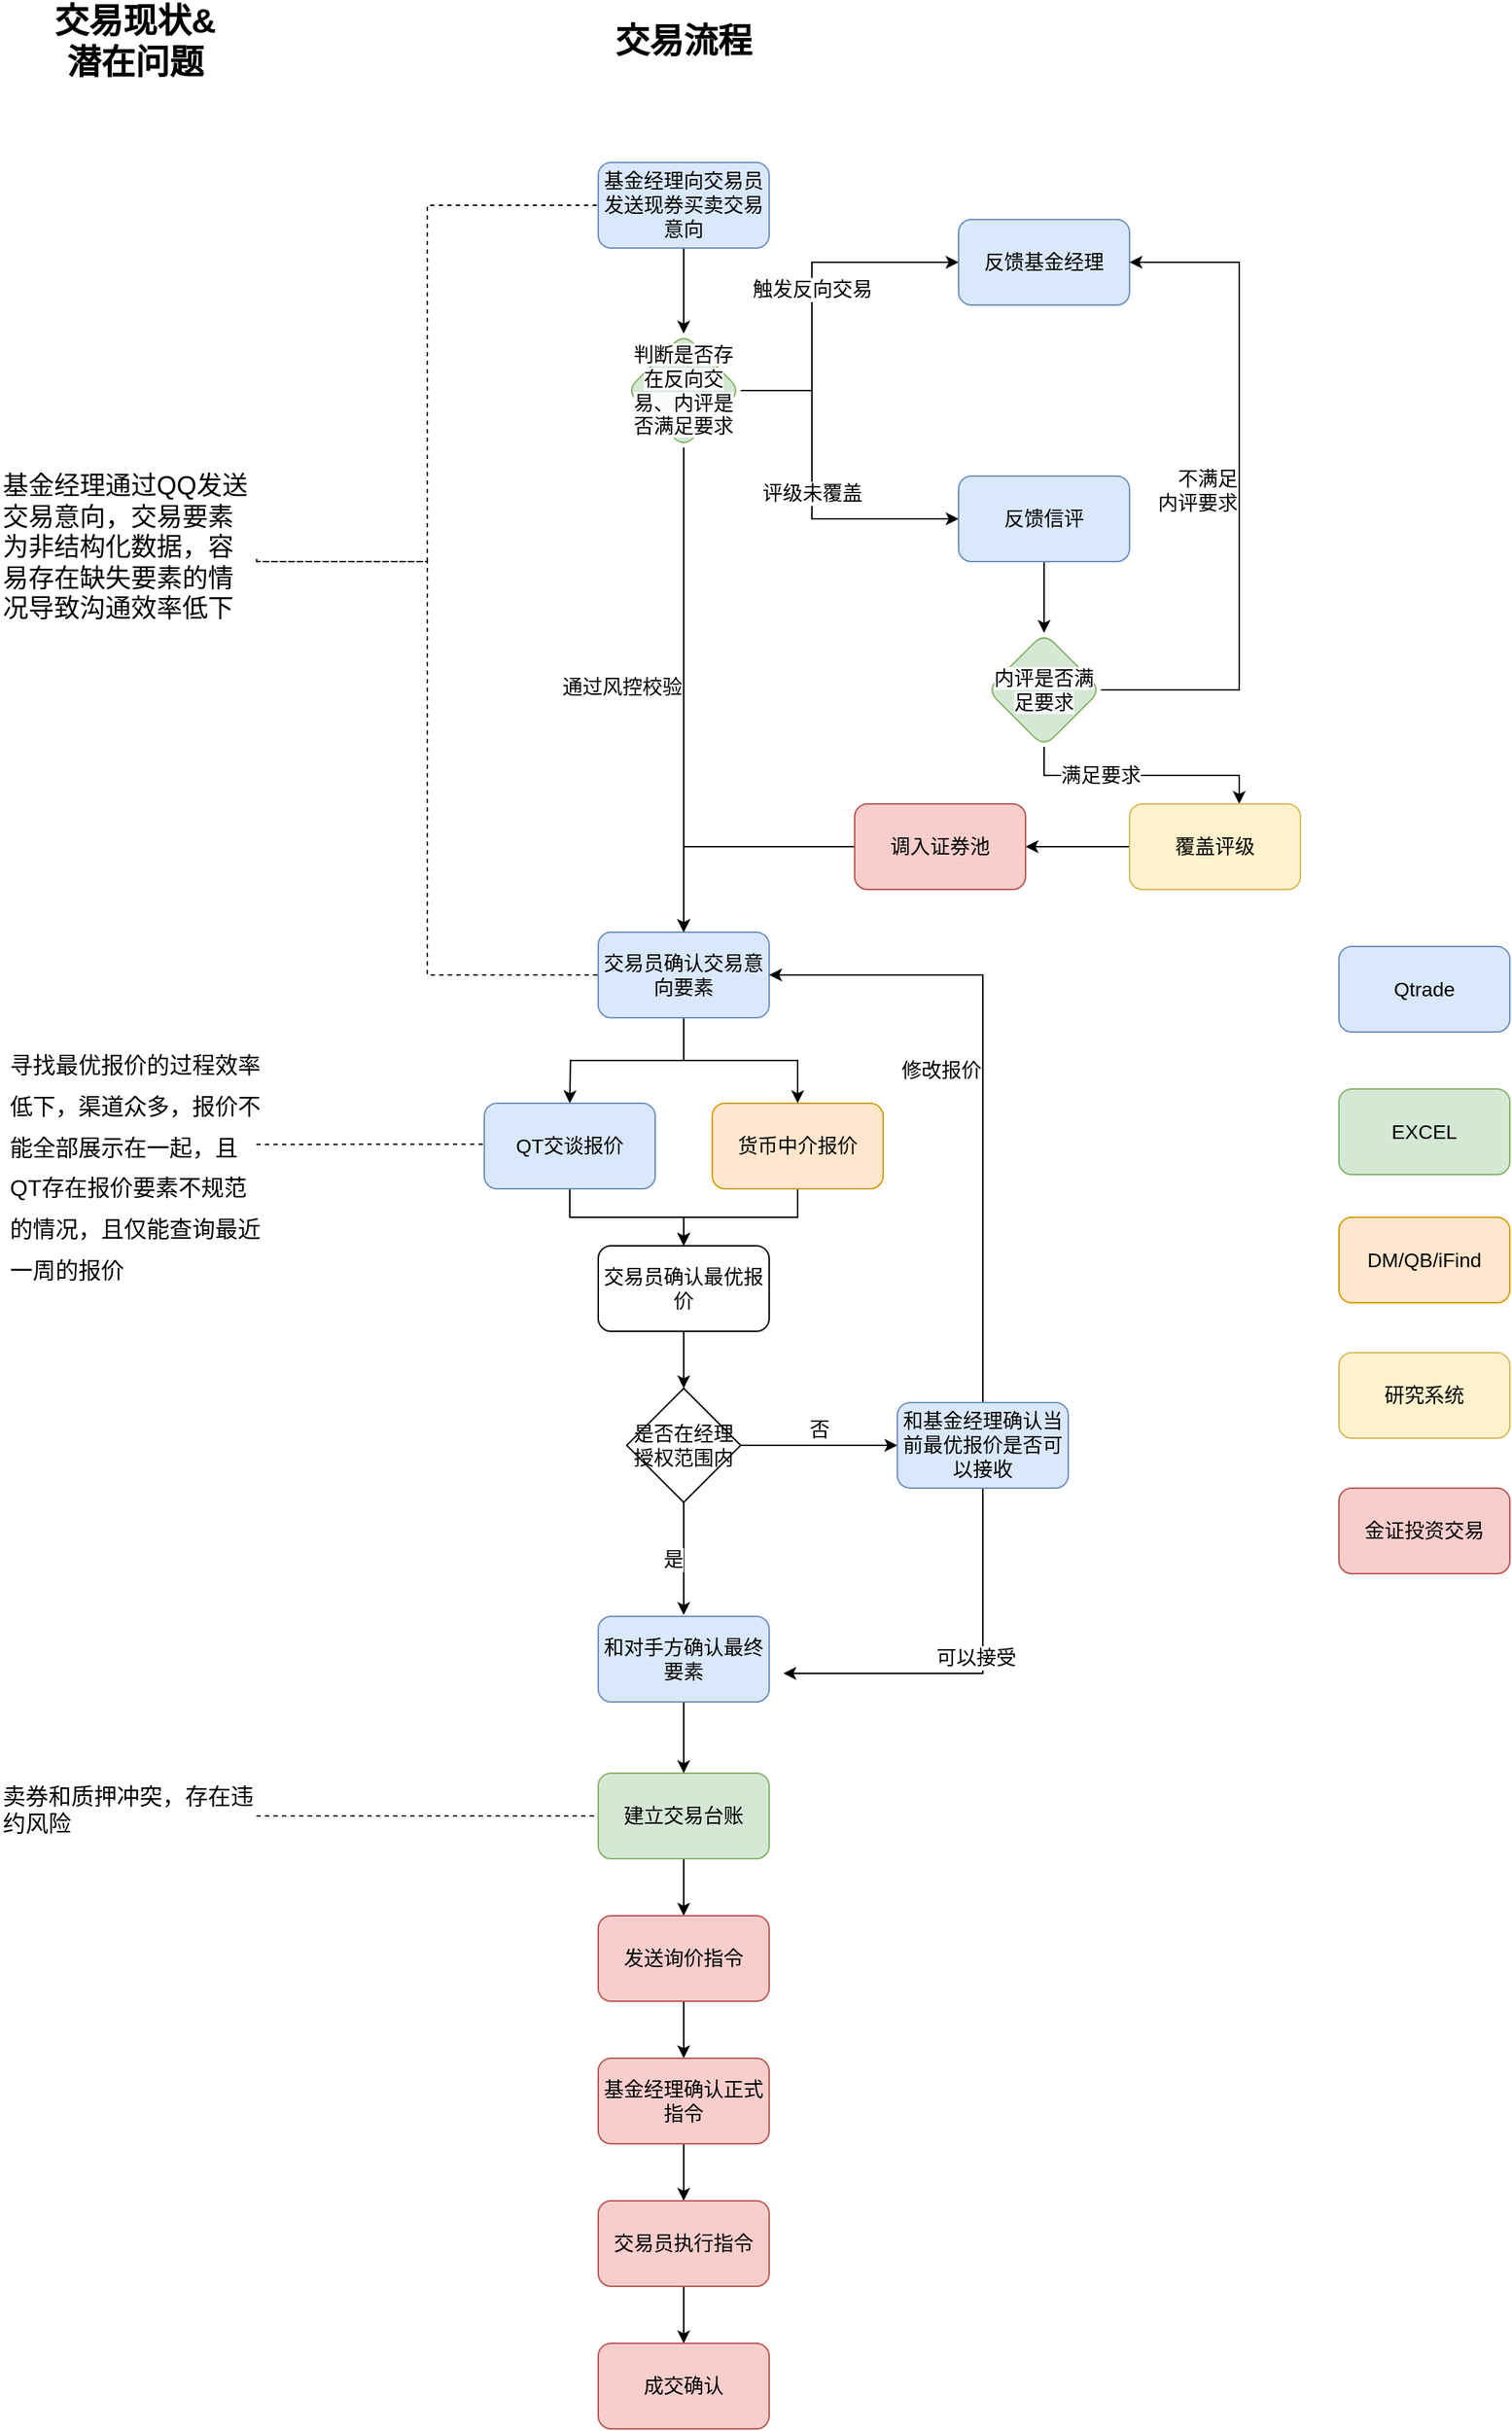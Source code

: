 <mxfile version="26.1.0">
  <diagram id="C5RBs43oDa-KdzZeNtuy" name="Page-1">
    <mxGraphModel dx="2936" dy="2669" grid="1" gridSize="10" guides="1" tooltips="1" connect="1" arrows="1" fold="1" page="1" pageScale="1" pageWidth="827" pageHeight="1169" math="0" shadow="0">
      <root>
        <mxCell id="WIyWlLk6GJQsqaUBKTNV-0" />
        <mxCell id="WIyWlLk6GJQsqaUBKTNV-1" parent="WIyWlLk6GJQsqaUBKTNV-0" />
        <mxCell id="rE41ixS500IUOI0nH0Pi-16" value="通过风控校验" style="edgeStyle=orthogonalEdgeStyle;rounded=0;orthogonalLoop=1;jettySize=auto;html=1;exitX=0.5;exitY=1;exitDx=0;exitDy=0;fontSize=14;verticalAlign=middle;align=right;" edge="1" parent="WIyWlLk6GJQsqaUBKTNV-1" source="rE41ixS500IUOI0nH0Pi-52" target="rE41ixS500IUOI0nH0Pi-0">
          <mxGeometry x="-0.012" relative="1" as="geometry">
            <mxPoint x="220.0" y="-60" as="sourcePoint" />
            <mxPoint x="220.0" y="120" as="targetPoint" />
            <mxPoint as="offset" />
          </mxGeometry>
        </mxCell>
        <mxCell id="rE41ixS500IUOI0nH0Pi-66" style="edgeStyle=orthogonalEdgeStyle;rounded=0;orthogonalLoop=1;jettySize=auto;html=1;exitX=0.5;exitY=1;exitDx=0;exitDy=0;entryX=0.5;entryY=0;entryDx=0;entryDy=0;" edge="1" parent="WIyWlLk6GJQsqaUBKTNV-1" source="WIyWlLk6GJQsqaUBKTNV-3" target="rE41ixS500IUOI0nH0Pi-52">
          <mxGeometry relative="1" as="geometry" />
        </mxCell>
        <mxCell id="WIyWlLk6GJQsqaUBKTNV-3" value="基金经理向交易员发送现券买卖交易意向" style="rounded=1;whiteSpace=wrap;html=1;fontSize=14;glass=0;strokeWidth=1;shadow=0;fillColor=#dae8fc;strokeColor=#6c8ebf;" parent="WIyWlLk6GJQsqaUBKTNV-1" vertex="1">
          <mxGeometry x="160" y="-250" width="120" height="60" as="geometry" />
        </mxCell>
        <mxCell id="rE41ixS500IUOI0nH0Pi-15" style="edgeStyle=orthogonalEdgeStyle;rounded=0;orthogonalLoop=1;jettySize=auto;html=1;exitX=0.5;exitY=1;exitDx=0;exitDy=0;entryX=0.5;entryY=0;entryDx=0;entryDy=0;fontSize=14;" edge="1" parent="WIyWlLk6GJQsqaUBKTNV-1" source="rE41ixS500IUOI0nH0Pi-0">
          <mxGeometry relative="1" as="geometry">
            <mxPoint x="140.0" y="410" as="targetPoint" />
          </mxGeometry>
        </mxCell>
        <mxCell id="rE41ixS500IUOI0nH0Pi-19" style="edgeStyle=orthogonalEdgeStyle;rounded=0;orthogonalLoop=1;jettySize=auto;html=1;exitX=0.5;exitY=1;exitDx=0;exitDy=0;entryX=0.5;entryY=0;entryDx=0;entryDy=0;fontSize=14;" edge="1" parent="WIyWlLk6GJQsqaUBKTNV-1" source="rE41ixS500IUOI0nH0Pi-0" target="rE41ixS500IUOI0nH0Pi-17">
          <mxGeometry relative="1" as="geometry" />
        </mxCell>
        <mxCell id="rE41ixS500IUOI0nH0Pi-0" value="交易员确认交易意向要素" style="rounded=1;whiteSpace=wrap;html=1;fillColor=#dae8fc;strokeColor=#6c8ebf;fontSize=14;" vertex="1" parent="WIyWlLk6GJQsqaUBKTNV-1">
          <mxGeometry x="160" y="290" width="120" height="60" as="geometry" />
        </mxCell>
        <mxCell id="rE41ixS500IUOI0nH0Pi-2" style="edgeStyle=orthogonalEdgeStyle;rounded=0;orthogonalLoop=1;jettySize=auto;html=1;exitX=0.5;exitY=1;exitDx=0;exitDy=0;fontSize=14;" edge="1" parent="WIyWlLk6GJQsqaUBKTNV-1" source="rE41ixS500IUOI0nH0Pi-0" target="rE41ixS500IUOI0nH0Pi-0">
          <mxGeometry relative="1" as="geometry" />
        </mxCell>
        <mxCell id="rE41ixS500IUOI0nH0Pi-21" style="edgeStyle=orthogonalEdgeStyle;rounded=0;orthogonalLoop=1;jettySize=auto;html=1;exitX=0.5;exitY=1;exitDx=0;exitDy=0;entryX=0.5;entryY=0;entryDx=0;entryDy=0;fontSize=14;" edge="1" parent="WIyWlLk6GJQsqaUBKTNV-1" target="rE41ixS500IUOI0nH0Pi-20">
          <mxGeometry relative="1" as="geometry">
            <mxPoint x="140.0" y="470" as="sourcePoint" />
            <Array as="points">
              <mxPoint x="140" y="490" />
              <mxPoint x="220" y="490" />
            </Array>
          </mxGeometry>
        </mxCell>
        <mxCell id="rE41ixS500IUOI0nH0Pi-12" value="QT交谈报价" style="rounded=1;whiteSpace=wrap;html=1;fillColor=#dae8fc;strokeColor=#6c8ebf;fontSize=14;" vertex="1" parent="WIyWlLk6GJQsqaUBKTNV-1">
          <mxGeometry x="80" y="410" width="120" height="60" as="geometry" />
        </mxCell>
        <mxCell id="rE41ixS500IUOI0nH0Pi-34" style="edgeStyle=orthogonalEdgeStyle;rounded=0;orthogonalLoop=1;jettySize=auto;html=1;exitX=0.5;exitY=1;exitDx=0;exitDy=0;entryX=0.5;entryY=0;entryDx=0;entryDy=0;fontSize=14;" edge="1" parent="WIyWlLk6GJQsqaUBKTNV-1" source="rE41ixS500IUOI0nH0Pi-17" target="rE41ixS500IUOI0nH0Pi-20">
          <mxGeometry relative="1" as="geometry" />
        </mxCell>
        <mxCell id="rE41ixS500IUOI0nH0Pi-17" value="货币中介报价" style="rounded=1;whiteSpace=wrap;html=1;fillColor=#ffe6cc;strokeColor=#d79b00;fontSize=14;" vertex="1" parent="WIyWlLk6GJQsqaUBKTNV-1">
          <mxGeometry x="240" y="410" width="120" height="60" as="geometry" />
        </mxCell>
        <mxCell id="rE41ixS500IUOI0nH0Pi-24" style="edgeStyle=orthogonalEdgeStyle;rounded=0;orthogonalLoop=1;jettySize=auto;html=1;exitX=0.5;exitY=1;exitDx=0;exitDy=0;entryX=0.5;entryY=0;entryDx=0;entryDy=0;fontSize=14;" edge="1" parent="WIyWlLk6GJQsqaUBKTNV-1" source="rE41ixS500IUOI0nH0Pi-20" target="rE41ixS500IUOI0nH0Pi-23">
          <mxGeometry relative="1" as="geometry" />
        </mxCell>
        <mxCell id="rE41ixS500IUOI0nH0Pi-20" value="交易员确认最优报价" style="rounded=1;whiteSpace=wrap;html=1;fontSize=14;" vertex="1" parent="WIyWlLk6GJQsqaUBKTNV-1">
          <mxGeometry x="160" y="510" width="120" height="60" as="geometry" />
        </mxCell>
        <mxCell id="rE41ixS500IUOI0nH0Pi-25" value="否" style="edgeStyle=orthogonalEdgeStyle;rounded=0;orthogonalLoop=1;jettySize=auto;html=1;exitX=1;exitY=0.5;exitDx=0;exitDy=0;verticalAlign=bottom;entryX=0;entryY=0.5;entryDx=0;entryDy=0;fontSize=14;" edge="1" parent="WIyWlLk6GJQsqaUBKTNV-1" source="rE41ixS500IUOI0nH0Pi-23" target="rE41ixS500IUOI0nH0Pi-26">
          <mxGeometry relative="1" as="geometry">
            <mxPoint x="380" y="690" as="targetPoint" />
          </mxGeometry>
        </mxCell>
        <mxCell id="rE41ixS500IUOI0nH0Pi-28" value="是" style="edgeStyle=orthogonalEdgeStyle;rounded=0;orthogonalLoop=1;jettySize=auto;html=1;verticalAlign=middle;align=right;fontSize=14;" edge="1" parent="WIyWlLk6GJQsqaUBKTNV-1" source="rE41ixS500IUOI0nH0Pi-23">
          <mxGeometry relative="1" as="geometry">
            <mxPoint x="220" y="769" as="targetPoint" />
          </mxGeometry>
        </mxCell>
        <mxCell id="rE41ixS500IUOI0nH0Pi-23" value="是否在经理授权范围内" style="rhombus;whiteSpace=wrap;html=1;fontSize=14;" vertex="1" parent="WIyWlLk6GJQsqaUBKTNV-1">
          <mxGeometry x="180" y="610" width="80" height="80" as="geometry" />
        </mxCell>
        <mxCell id="rE41ixS500IUOI0nH0Pi-29" value="可以接受" style="edgeStyle=orthogonalEdgeStyle;rounded=0;orthogonalLoop=1;jettySize=auto;html=1;exitX=0.5;exitY=1;exitDx=0;exitDy=0;verticalAlign=bottom;fontSize=14;" edge="1" parent="WIyWlLk6GJQsqaUBKTNV-1" source="rE41ixS500IUOI0nH0Pi-26">
          <mxGeometry relative="1" as="geometry">
            <mxPoint x="290" y="810" as="targetPoint" />
            <Array as="points">
              <mxPoint x="430" y="810" />
            </Array>
          </mxGeometry>
        </mxCell>
        <mxCell id="rE41ixS500IUOI0nH0Pi-68" value="修改报价&lt;div&gt;&lt;br&gt;&lt;/div&gt;" style="edgeStyle=orthogonalEdgeStyle;rounded=0;orthogonalLoop=1;jettySize=auto;html=1;exitX=0.5;exitY=0;exitDx=0;exitDy=0;entryX=1;entryY=0.5;entryDx=0;entryDy=0;align=right;fontSize=14;verticalAlign=middle;" edge="1" parent="WIyWlLk6GJQsqaUBKTNV-1" source="rE41ixS500IUOI0nH0Pi-26" target="rE41ixS500IUOI0nH0Pi-0">
          <mxGeometry relative="1" as="geometry" />
        </mxCell>
        <mxCell id="rE41ixS500IUOI0nH0Pi-26" value="和基金经理确认当前最优报价是否可以接收" style="rounded=1;whiteSpace=wrap;html=1;fillColor=#dae8fc;strokeColor=#6c8ebf;fontSize=14;" vertex="1" parent="WIyWlLk6GJQsqaUBKTNV-1">
          <mxGeometry x="370" y="620" width="120" height="60" as="geometry" />
        </mxCell>
        <mxCell id="rE41ixS500IUOI0nH0Pi-67" style="edgeStyle=orthogonalEdgeStyle;rounded=0;orthogonalLoop=1;jettySize=auto;html=1;exitX=0.5;exitY=1;exitDx=0;exitDy=0;entryX=0.5;entryY=0;entryDx=0;entryDy=0;" edge="1" parent="WIyWlLk6GJQsqaUBKTNV-1" source="rE41ixS500IUOI0nH0Pi-27" target="rE41ixS500IUOI0nH0Pi-30">
          <mxGeometry relative="1" as="geometry" />
        </mxCell>
        <mxCell id="rE41ixS500IUOI0nH0Pi-27" value="建立交易台账" style="rounded=1;whiteSpace=wrap;html=1;fillColor=#d5e8d4;strokeColor=#82b366;fontSize=14;" vertex="1" parent="WIyWlLk6GJQsqaUBKTNV-1">
          <mxGeometry x="160" y="880" width="120" height="60" as="geometry" />
        </mxCell>
        <mxCell id="rE41ixS500IUOI0nH0Pi-36" value="" style="edgeStyle=orthogonalEdgeStyle;rounded=0;orthogonalLoop=1;jettySize=auto;html=1;fontSize=14;" edge="1" parent="WIyWlLk6GJQsqaUBKTNV-1" source="rE41ixS500IUOI0nH0Pi-30" target="rE41ixS500IUOI0nH0Pi-32">
          <mxGeometry relative="1" as="geometry" />
        </mxCell>
        <mxCell id="rE41ixS500IUOI0nH0Pi-30" value="发送询价指令" style="rounded=1;whiteSpace=wrap;html=1;labelBackgroundColor=none;fillColor=#f8cecc;strokeColor=#b85450;fontSize=14;" vertex="1" parent="WIyWlLk6GJQsqaUBKTNV-1">
          <mxGeometry x="160" y="980" width="120" height="60" as="geometry" />
        </mxCell>
        <mxCell id="rE41ixS500IUOI0nH0Pi-37" value="" style="edgeStyle=orthogonalEdgeStyle;rounded=0;orthogonalLoop=1;jettySize=auto;html=1;fontSize=14;" edge="1" parent="WIyWlLk6GJQsqaUBKTNV-1" source="rE41ixS500IUOI0nH0Pi-32" target="rE41ixS500IUOI0nH0Pi-33">
          <mxGeometry relative="1" as="geometry" />
        </mxCell>
        <mxCell id="rE41ixS500IUOI0nH0Pi-32" value="基金经理确认正式指令" style="rounded=1;whiteSpace=wrap;html=1;fillColor=#f8cecc;strokeColor=#b85450;fontSize=14;" vertex="1" parent="WIyWlLk6GJQsqaUBKTNV-1">
          <mxGeometry x="160" y="1080" width="120" height="60" as="geometry" />
        </mxCell>
        <mxCell id="rE41ixS500IUOI0nH0Pi-40" value="" style="edgeStyle=orthogonalEdgeStyle;rounded=0;orthogonalLoop=1;jettySize=auto;html=1;fontSize=14;" edge="1" parent="WIyWlLk6GJQsqaUBKTNV-1" source="rE41ixS500IUOI0nH0Pi-33" target="rE41ixS500IUOI0nH0Pi-35">
          <mxGeometry relative="1" as="geometry" />
        </mxCell>
        <mxCell id="rE41ixS500IUOI0nH0Pi-33" value="交易员执行指令" style="rounded=1;whiteSpace=wrap;html=1;fillColor=#f8cecc;strokeColor=#b85450;fontSize=14;" vertex="1" parent="WIyWlLk6GJQsqaUBKTNV-1">
          <mxGeometry x="160" y="1180" width="120" height="60" as="geometry" />
        </mxCell>
        <mxCell id="rE41ixS500IUOI0nH0Pi-35" value="成交确认" style="rounded=1;whiteSpace=wrap;html=1;fillColor=#f8cecc;strokeColor=#b85450;fontSize=14;" vertex="1" parent="WIyWlLk6GJQsqaUBKTNV-1">
          <mxGeometry x="160" y="1280" width="120" height="60" as="geometry" />
        </mxCell>
        <mxCell id="rE41ixS500IUOI0nH0Pi-41" value="EXCEL" style="rounded=1;whiteSpace=wrap;html=1;fillColor=#d5e8d4;strokeColor=#82b366;fontSize=14;" vertex="1" parent="WIyWlLk6GJQsqaUBKTNV-1">
          <mxGeometry x="680" y="400" width="120" height="60" as="geometry" />
        </mxCell>
        <mxCell id="rE41ixS500IUOI0nH0Pi-42" value="金证投资交易" style="rounded=1;whiteSpace=wrap;html=1;fillColor=#f8cecc;strokeColor=#b85450;fontSize=14;" vertex="1" parent="WIyWlLk6GJQsqaUBKTNV-1">
          <mxGeometry x="680" y="680" width="120" height="60" as="geometry" />
        </mxCell>
        <mxCell id="rE41ixS500IUOI0nH0Pi-43" value="Qtrade" style="rounded=1;whiteSpace=wrap;html=1;fillColor=#dae8fc;strokeColor=#6c8ebf;fontSize=14;" vertex="1" parent="WIyWlLk6GJQsqaUBKTNV-1">
          <mxGeometry x="680" y="300" width="120" height="60" as="geometry" />
        </mxCell>
        <mxCell id="rE41ixS500IUOI0nH0Pi-44" value="DM/QB/iFind" style="rounded=1;whiteSpace=wrap;html=1;fillColor=#ffe6cc;strokeColor=#d79b00;fontSize=14;" vertex="1" parent="WIyWlLk6GJQsqaUBKTNV-1">
          <mxGeometry x="680" y="490" width="120" height="60" as="geometry" />
        </mxCell>
        <mxCell id="rE41ixS500IUOI0nH0Pi-56" value="触发反向交易" style="edgeStyle=orthogonalEdgeStyle;rounded=0;orthogonalLoop=1;jettySize=auto;html=1;verticalAlign=middle;fontSize=14;exitX=1;exitY=0.5;exitDx=0;exitDy=0;" edge="1" parent="WIyWlLk6GJQsqaUBKTNV-1" source="rE41ixS500IUOI0nH0Pi-52" target="rE41ixS500IUOI0nH0Pi-55">
          <mxGeometry relative="1" as="geometry">
            <Array as="points">
              <mxPoint x="310" y="-90" />
              <mxPoint x="310" y="-180" />
            </Array>
            <mxPoint as="offset" />
          </mxGeometry>
        </mxCell>
        <mxCell id="rE41ixS500IUOI0nH0Pi-73" value="评级未覆盖" style="edgeStyle=orthogonalEdgeStyle;rounded=0;orthogonalLoop=1;jettySize=auto;html=1;exitX=1;exitY=0.5;exitDx=0;exitDy=0;align=center;fontSize=14;verticalAlign=middle;entryX=0;entryY=0.5;entryDx=0;entryDy=0;" edge="1" parent="WIyWlLk6GJQsqaUBKTNV-1" source="rE41ixS500IUOI0nH0Pi-52" target="rE41ixS500IUOI0nH0Pi-72">
          <mxGeometry relative="1" as="geometry">
            <Array as="points">
              <mxPoint x="310" y="-90" />
              <mxPoint x="310" />
            </Array>
          </mxGeometry>
        </mxCell>
        <mxCell id="rE41ixS500IUOI0nH0Pi-52" value="&lt;br&gt;&lt;span style=&quot;color: rgb(0, 0, 0); font-family: Helvetica; font-style: normal; font-variant-ligatures: normal; font-variant-caps: normal; font-weight: 400; letter-spacing: normal; orphans: 2; text-align: center; text-indent: 0px; text-transform: none; widows: 2; word-spacing: 0px; -webkit-text-stroke-width: 0px; white-space: normal; background-color: rgb(251, 251, 251); text-decoration-thickness: initial; text-decoration-style: initial; text-decoration-color: initial; float: none; display: inline !important;&quot;&gt;判断是否存在反向交易、内评是否&lt;/span&gt;&lt;span style=&quot;background-color: light-dark(rgb(251, 251, 251), rgb(21, 21, 21)); color: light-dark(rgb(0, 0, 0), rgb(237, 237, 237));&quot;&gt;满足要求&lt;/span&gt;&lt;div&gt;&lt;br&gt;&lt;/div&gt;" style="rhombus;whiteSpace=wrap;html=1;fillColor=#d5e8d4;strokeColor=#82b366;rounded=1;textShadow=0;fontSize=14;" vertex="1" parent="WIyWlLk6GJQsqaUBKTNV-1">
          <mxGeometry x="180" y="-130" width="80" height="80" as="geometry" />
        </mxCell>
        <mxCell id="rE41ixS500IUOI0nH0Pi-55" value="反馈基金经理" style="whiteSpace=wrap;html=1;fillColor=#dae8fc;strokeColor=#6c8ebf;rounded=1;fontSize=14;" vertex="1" parent="WIyWlLk6GJQsqaUBKTNV-1">
          <mxGeometry x="413" y="-210" width="120" height="60" as="geometry" />
        </mxCell>
        <mxCell id="rE41ixS500IUOI0nH0Pi-59" style="edgeStyle=orthogonalEdgeStyle;rounded=0;orthogonalLoop=1;jettySize=auto;html=1;exitX=1;exitY=0.5;exitDx=0;exitDy=0;dashed=1;endArrow=none;startFill=0;entryX=0;entryY=0.5;entryDx=0;entryDy=0;" edge="1" parent="WIyWlLk6GJQsqaUBKTNV-1" target="WIyWlLk6GJQsqaUBKTNV-3">
          <mxGeometry relative="1" as="geometry">
            <mxPoint x="150.0" y="-69.706" as="targetPoint" />
            <mxPoint x="-80.0" y="30" as="sourcePoint" />
            <Array as="points">
              <mxPoint x="40" y="30" />
              <mxPoint x="40" y="-220" />
            </Array>
          </mxGeometry>
        </mxCell>
        <mxCell id="rE41ixS500IUOI0nH0Pi-64" style="edgeStyle=orthogonalEdgeStyle;rounded=0;orthogonalLoop=1;jettySize=auto;html=1;endArrow=none;startFill=0;dashed=1;exitX=1.001;exitY=0.568;exitDx=0;exitDy=0;exitPerimeter=0;" edge="1" parent="WIyWlLk6GJQsqaUBKTNV-1" source="rE41ixS500IUOI0nH0Pi-70" target="rE41ixS500IUOI0nH0Pi-0">
          <mxGeometry relative="1" as="geometry">
            <mxPoint x="-80" y="200" as="sourcePoint" />
            <Array as="points">
              <mxPoint x="-80" y="30" />
              <mxPoint x="40" y="30" />
              <mxPoint x="40" y="320" />
            </Array>
          </mxGeometry>
        </mxCell>
        <mxCell id="rE41ixS500IUOI0nH0Pi-61" value="交易现状&amp;amp;潜在问题" style="text;html=1;align=center;verticalAlign=middle;whiteSpace=wrap;rounded=0;fontSize=24;fontStyle=1" vertex="1" parent="WIyWlLk6GJQsqaUBKTNV-1">
          <mxGeometry x="-230" y="-350" width="130" height="30" as="geometry" />
        </mxCell>
        <mxCell id="rE41ixS500IUOI0nH0Pi-62" value="交易流程" style="text;html=1;align=center;verticalAlign=middle;whiteSpace=wrap;rounded=0;fontSize=24;fontStyle=1" vertex="1" parent="WIyWlLk6GJQsqaUBKTNV-1">
          <mxGeometry x="170" y="-350" width="100" height="30" as="geometry" />
        </mxCell>
        <mxCell id="rE41ixS500IUOI0nH0Pi-69" value="卖券和质押冲突，存在违约风险" style="text;html=1;whiteSpace=wrap;overflow=hidden;rounded=0;fontSize=16;" vertex="1" parent="WIyWlLk6GJQsqaUBKTNV-1">
          <mxGeometry x="-260" y="880" width="180" height="60" as="geometry" />
        </mxCell>
        <mxCell id="rE41ixS500IUOI0nH0Pi-70" value="&lt;h1 style=&quot;margin-top: 0px;&quot;&gt;&lt;span style=&quot;background-color: transparent; color: light-dark(rgb(0, 0, 0), rgb(255, 255, 255)); font-weight: normal;&quot;&gt;&lt;font&gt;基金经理通过QQ发送交易意向，交易要素为非结构化数据，容易存在缺失要素的情况导致沟通效率低下&lt;/font&gt;&lt;/span&gt;&lt;/h1&gt;" style="text;html=1;whiteSpace=wrap;overflow=hidden;rounded=0;fontSize=9;" vertex="1" parent="WIyWlLk6GJQsqaUBKTNV-1">
          <mxGeometry x="-260" y="-40" width="180" height="120" as="geometry" />
        </mxCell>
        <mxCell id="rE41ixS500IUOI0nH0Pi-71" style="edgeStyle=orthogonalEdgeStyle;rounded=0;orthogonalLoop=1;jettySize=auto;html=1;exitX=1;exitY=0.5;exitDx=0;exitDy=0;endArrow=none;startFill=0;dashed=1;entryX=0;entryY=0.5;entryDx=0;entryDy=0;" edge="1" parent="WIyWlLk6GJQsqaUBKTNV-1" source="rE41ixS500IUOI0nH0Pi-69" target="rE41ixS500IUOI0nH0Pi-27">
          <mxGeometry relative="1" as="geometry">
            <mxPoint x="-90.0" y="750" as="sourcePoint" />
            <mxPoint x="150" y="790" as="targetPoint" />
            <Array as="points" />
          </mxGeometry>
        </mxCell>
        <mxCell id="rE41ixS500IUOI0nH0Pi-75" style="edgeStyle=orthogonalEdgeStyle;rounded=0;orthogonalLoop=1;jettySize=auto;html=1;exitX=0.5;exitY=1;exitDx=0;exitDy=0;entryX=0.5;entryY=0;entryDx=0;entryDy=0;" edge="1" parent="WIyWlLk6GJQsqaUBKTNV-1" source="rE41ixS500IUOI0nH0Pi-72" target="rE41ixS500IUOI0nH0Pi-74">
          <mxGeometry relative="1" as="geometry" />
        </mxCell>
        <mxCell id="rE41ixS500IUOI0nH0Pi-72" value="反馈信评" style="whiteSpace=wrap;html=1;fillColor=#dae8fc;strokeColor=#6c8ebf;rounded=1;fontSize=14;" vertex="1" parent="WIyWlLk6GJQsqaUBKTNV-1">
          <mxGeometry x="413" y="-30" width="120" height="60" as="geometry" />
        </mxCell>
        <mxCell id="rE41ixS500IUOI0nH0Pi-77" value="满足要求" style="edgeStyle=orthogonalEdgeStyle;rounded=0;orthogonalLoop=1;jettySize=auto;html=1;align=right;fontSize=14;" edge="1" parent="WIyWlLk6GJQsqaUBKTNV-1" source="rE41ixS500IUOI0nH0Pi-74" target="rE41ixS500IUOI0nH0Pi-76">
          <mxGeometry relative="1" as="geometry">
            <Array as="points">
              <mxPoint x="473" y="180" />
              <mxPoint x="610" y="180" />
            </Array>
          </mxGeometry>
        </mxCell>
        <mxCell id="rE41ixS500IUOI0nH0Pi-78" value="不满足&lt;div&gt;内评要求&lt;/div&gt;" style="edgeStyle=orthogonalEdgeStyle;rounded=0;orthogonalLoop=1;jettySize=auto;html=1;entryX=1;entryY=0.5;entryDx=0;entryDy=0;align=right;fontSize=14;exitX=1;exitY=0.5;exitDx=0;exitDy=0;" edge="1" parent="WIyWlLk6GJQsqaUBKTNV-1" source="rE41ixS500IUOI0nH0Pi-74" target="rE41ixS500IUOI0nH0Pi-55">
          <mxGeometry x="0.0" relative="1" as="geometry">
            <mxPoint x="603" y="-180" as="targetPoint" />
            <mxPoint x="563" y="90" as="sourcePoint" />
            <Array as="points">
              <mxPoint x="610" y="120" />
              <mxPoint x="610" y="-180" />
            </Array>
            <mxPoint as="offset" />
          </mxGeometry>
        </mxCell>
        <mxCell id="rE41ixS500IUOI0nH0Pi-74" value="&lt;br&gt;&lt;span style=&quot;color: rgb(0, 0, 0); font-family: Helvetica; font-style: normal; font-variant-ligatures: normal; font-variant-caps: normal; font-weight: 400; letter-spacing: normal; orphans: 2; text-align: center; text-indent: 0px; text-transform: none; widows: 2; word-spacing: 0px; -webkit-text-stroke-width: 0px; white-space: normal; background-color: rgb(251, 251, 251); text-decoration-thickness: initial; text-decoration-style: initial; text-decoration-color: initial; float: none; display: inline !important;&quot;&gt;内评是否&lt;/span&gt;&lt;span style=&quot;background-color: light-dark(rgb(251, 251, 251), rgb(21, 21, 21)); color: light-dark(rgb(0, 0, 0), rgb(237, 237, 237));&quot;&gt;满足要求&lt;/span&gt;&lt;div&gt;&lt;br&gt;&lt;/div&gt;" style="rhombus;whiteSpace=wrap;html=1;fillColor=#d5e8d4;strokeColor=#82b366;rounded=1;textShadow=0;fontSize=14;" vertex="1" parent="WIyWlLk6GJQsqaUBKTNV-1">
          <mxGeometry x="433" y="80" width="80" height="80" as="geometry" />
        </mxCell>
        <mxCell id="rE41ixS500IUOI0nH0Pi-86" style="edgeStyle=orthogonalEdgeStyle;rounded=0;orthogonalLoop=1;jettySize=auto;html=1;exitX=0;exitY=0.5;exitDx=0;exitDy=0;entryX=1;entryY=0.5;entryDx=0;entryDy=0;" edge="1" parent="WIyWlLk6GJQsqaUBKTNV-1" source="rE41ixS500IUOI0nH0Pi-76" target="rE41ixS500IUOI0nH0Pi-83">
          <mxGeometry relative="1" as="geometry" />
        </mxCell>
        <mxCell id="rE41ixS500IUOI0nH0Pi-76" value="覆盖评级" style="whiteSpace=wrap;html=1;fontSize=14;fillColor=#fff2cc;strokeColor=#d6b656;rounded=1;" vertex="1" parent="WIyWlLk6GJQsqaUBKTNV-1">
          <mxGeometry x="533" y="200" width="120" height="60" as="geometry" />
        </mxCell>
        <mxCell id="rE41ixS500IUOI0nH0Pi-80" value="&lt;h1 style=&quot;margin-top: 0px;&quot;&gt;&lt;span style=&quot;background-color: transparent; color: light-dark(rgb(0, 0, 0), rgb(255, 255, 255)); font-weight: normal;&quot;&gt;&lt;font style=&quot;font-size: 16px;&quot;&gt;寻找最优报价的过程效率低下，渠道众多，报价不能全部展示在一起，且QT存在报价要素不规范的情况，且仅能查询最近一周的报价&lt;/font&gt;&lt;/span&gt;&lt;/h1&gt;" style="text;html=1;whiteSpace=wrap;overflow=hidden;rounded=0;" vertex="1" parent="WIyWlLk6GJQsqaUBKTNV-1">
          <mxGeometry x="-255" y="360" width="180" height="180" as="geometry" />
        </mxCell>
        <mxCell id="rE41ixS500IUOI0nH0Pi-82" style="edgeStyle=orthogonalEdgeStyle;rounded=0;orthogonalLoop=1;jettySize=auto;html=1;endArrow=none;startFill=0;dashed=1;entryX=0;entryY=0.5;entryDx=0;entryDy=0;" edge="1" parent="WIyWlLk6GJQsqaUBKTNV-1" target="rE41ixS500IUOI0nH0Pi-12">
          <mxGeometry relative="1" as="geometry">
            <mxPoint x="-80" y="438.82" as="sourcePoint" />
            <mxPoint x="70" y="439" as="targetPoint" />
            <Array as="points">
              <mxPoint x="80" y="439" />
            </Array>
          </mxGeometry>
        </mxCell>
        <mxCell id="rE41ixS500IUOI0nH0Pi-87" style="edgeStyle=orthogonalEdgeStyle;rounded=0;orthogonalLoop=1;jettySize=auto;html=1;exitX=0;exitY=0.5;exitDx=0;exitDy=0;entryX=0.5;entryY=0;entryDx=0;entryDy=0;" edge="1" parent="WIyWlLk6GJQsqaUBKTNV-1" source="rE41ixS500IUOI0nH0Pi-83" target="rE41ixS500IUOI0nH0Pi-0">
          <mxGeometry relative="1" as="geometry" />
        </mxCell>
        <mxCell id="rE41ixS500IUOI0nH0Pi-83" value="调入证券池" style="whiteSpace=wrap;html=1;fontSize=14;fillColor=#f8cecc;strokeColor=#b85450;rounded=1;" vertex="1" parent="WIyWlLk6GJQsqaUBKTNV-1">
          <mxGeometry x="340" y="200" width="120" height="60" as="geometry" />
        </mxCell>
        <mxCell id="rE41ixS500IUOI0nH0Pi-84" value="研究系统" style="whiteSpace=wrap;html=1;fontSize=14;fillColor=#fff2cc;strokeColor=#d6b656;rounded=1;" vertex="1" parent="WIyWlLk6GJQsqaUBKTNV-1">
          <mxGeometry x="680" y="585" width="120" height="60" as="geometry" />
        </mxCell>
        <mxCell id="rE41ixS500IUOI0nH0Pi-90" style="edgeStyle=orthogonalEdgeStyle;rounded=0;orthogonalLoop=1;jettySize=auto;html=1;exitX=0.5;exitY=1;exitDx=0;exitDy=0;entryX=0.5;entryY=0;entryDx=0;entryDy=0;" edge="1" parent="WIyWlLk6GJQsqaUBKTNV-1" source="rE41ixS500IUOI0nH0Pi-88" target="rE41ixS500IUOI0nH0Pi-27">
          <mxGeometry relative="1" as="geometry" />
        </mxCell>
        <mxCell id="rE41ixS500IUOI0nH0Pi-88" value="和对手方确认最终要素" style="rounded=1;whiteSpace=wrap;html=1;fillColor=#dae8fc;strokeColor=#6c8ebf;fontSize=14;" vertex="1" parent="WIyWlLk6GJQsqaUBKTNV-1">
          <mxGeometry x="160" y="770" width="120" height="60" as="geometry" />
        </mxCell>
      </root>
    </mxGraphModel>
  </diagram>
</mxfile>
